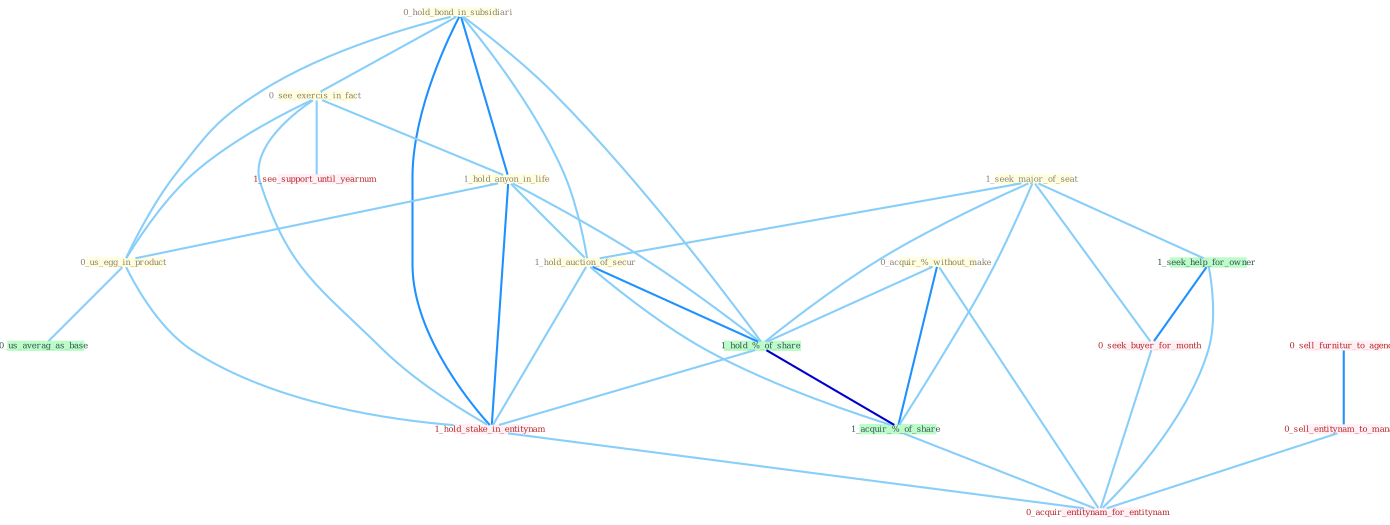 Graph G{ 
    node
    [shape=polygon,style=filled,width=.5,height=.06,color="#BDFCC9",fixedsize=true,fontsize=4,
    fontcolor="#2f4f4f"];
    {node
    [color="#ffffe0", fontcolor="#8b7d6b"] "0_acquir_%_without_make " "0_hold_bond_in_subsidiari " "1_seek_major_of_seat " "0_see_exercis_in_fact " "1_hold_anyon_in_life " "1_hold_auction_of_secur " "0_us_egg_in_product "}
{node [color="#fff0f5", fontcolor="#b22222"] "1_hold_stake_in_entitynam " "0_seek_buyer_for_month " "1_see_support_until_yearnum " "0_sell_furnitur_to_agenc " "0_sell_entitynam_to_manag " "0_acquir_entitynam_for_entitynam "}
edge [color="#B0E2FF"];

	"0_acquir_%_without_make " -- "1_hold_%_of_share " [w="1", color="#87cefa" ];
	"0_acquir_%_without_make " -- "1_acquir_%_of_share " [w="2", color="#1e90ff" , len=0.8];
	"0_acquir_%_without_make " -- "0_acquir_entitynam_for_entitynam " [w="1", color="#87cefa" ];
	"0_hold_bond_in_subsidiari " -- "0_see_exercis_in_fact " [w="1", color="#87cefa" ];
	"0_hold_bond_in_subsidiari " -- "1_hold_anyon_in_life " [w="2", color="#1e90ff" , len=0.8];
	"0_hold_bond_in_subsidiari " -- "1_hold_auction_of_secur " [w="1", color="#87cefa" ];
	"0_hold_bond_in_subsidiari " -- "0_us_egg_in_product " [w="1", color="#87cefa" ];
	"0_hold_bond_in_subsidiari " -- "1_hold_%_of_share " [w="1", color="#87cefa" ];
	"0_hold_bond_in_subsidiari " -- "1_hold_stake_in_entitynam " [w="2", color="#1e90ff" , len=0.8];
	"1_seek_major_of_seat " -- "1_hold_auction_of_secur " [w="1", color="#87cefa" ];
	"1_seek_major_of_seat " -- "1_hold_%_of_share " [w="1", color="#87cefa" ];
	"1_seek_major_of_seat " -- "1_seek_help_for_owner " [w="1", color="#87cefa" ];
	"1_seek_major_of_seat " -- "0_seek_buyer_for_month " [w="1", color="#87cefa" ];
	"1_seek_major_of_seat " -- "1_acquir_%_of_share " [w="1", color="#87cefa" ];
	"0_see_exercis_in_fact " -- "1_hold_anyon_in_life " [w="1", color="#87cefa" ];
	"0_see_exercis_in_fact " -- "0_us_egg_in_product " [w="1", color="#87cefa" ];
	"0_see_exercis_in_fact " -- "1_hold_stake_in_entitynam " [w="1", color="#87cefa" ];
	"0_see_exercis_in_fact " -- "1_see_support_until_yearnum " [w="1", color="#87cefa" ];
	"1_hold_anyon_in_life " -- "1_hold_auction_of_secur " [w="1", color="#87cefa" ];
	"1_hold_anyon_in_life " -- "0_us_egg_in_product " [w="1", color="#87cefa" ];
	"1_hold_anyon_in_life " -- "1_hold_%_of_share " [w="1", color="#87cefa" ];
	"1_hold_anyon_in_life " -- "1_hold_stake_in_entitynam " [w="2", color="#1e90ff" , len=0.8];
	"1_hold_auction_of_secur " -- "1_hold_%_of_share " [w="2", color="#1e90ff" , len=0.8];
	"1_hold_auction_of_secur " -- "1_hold_stake_in_entitynam " [w="1", color="#87cefa" ];
	"1_hold_auction_of_secur " -- "1_acquir_%_of_share " [w="1", color="#87cefa" ];
	"0_us_egg_in_product " -- "1_hold_stake_in_entitynam " [w="1", color="#87cefa" ];
	"0_us_egg_in_product " -- "0_us_averag_as_base " [w="1", color="#87cefa" ];
	"1_hold_%_of_share " -- "1_hold_stake_in_entitynam " [w="1", color="#87cefa" ];
	"1_hold_%_of_share " -- "1_acquir_%_of_share " [w="3", color="#0000cd" , len=0.6];
	"1_hold_stake_in_entitynam " -- "0_acquir_entitynam_for_entitynam " [w="1", color="#87cefa" ];
	"1_seek_help_for_owner " -- "0_seek_buyer_for_month " [w="2", color="#1e90ff" , len=0.8];
	"1_seek_help_for_owner " -- "0_acquir_entitynam_for_entitynam " [w="1", color="#87cefa" ];
	"0_seek_buyer_for_month " -- "0_acquir_entitynam_for_entitynam " [w="1", color="#87cefa" ];
	"1_acquir_%_of_share " -- "0_acquir_entitynam_for_entitynam " [w="1", color="#87cefa" ];
	"0_sell_furnitur_to_agenc " -- "0_sell_entitynam_to_manag " [w="2", color="#1e90ff" , len=0.8];
	"0_sell_entitynam_to_manag " -- "0_acquir_entitynam_for_entitynam " [w="1", color="#87cefa" ];
}